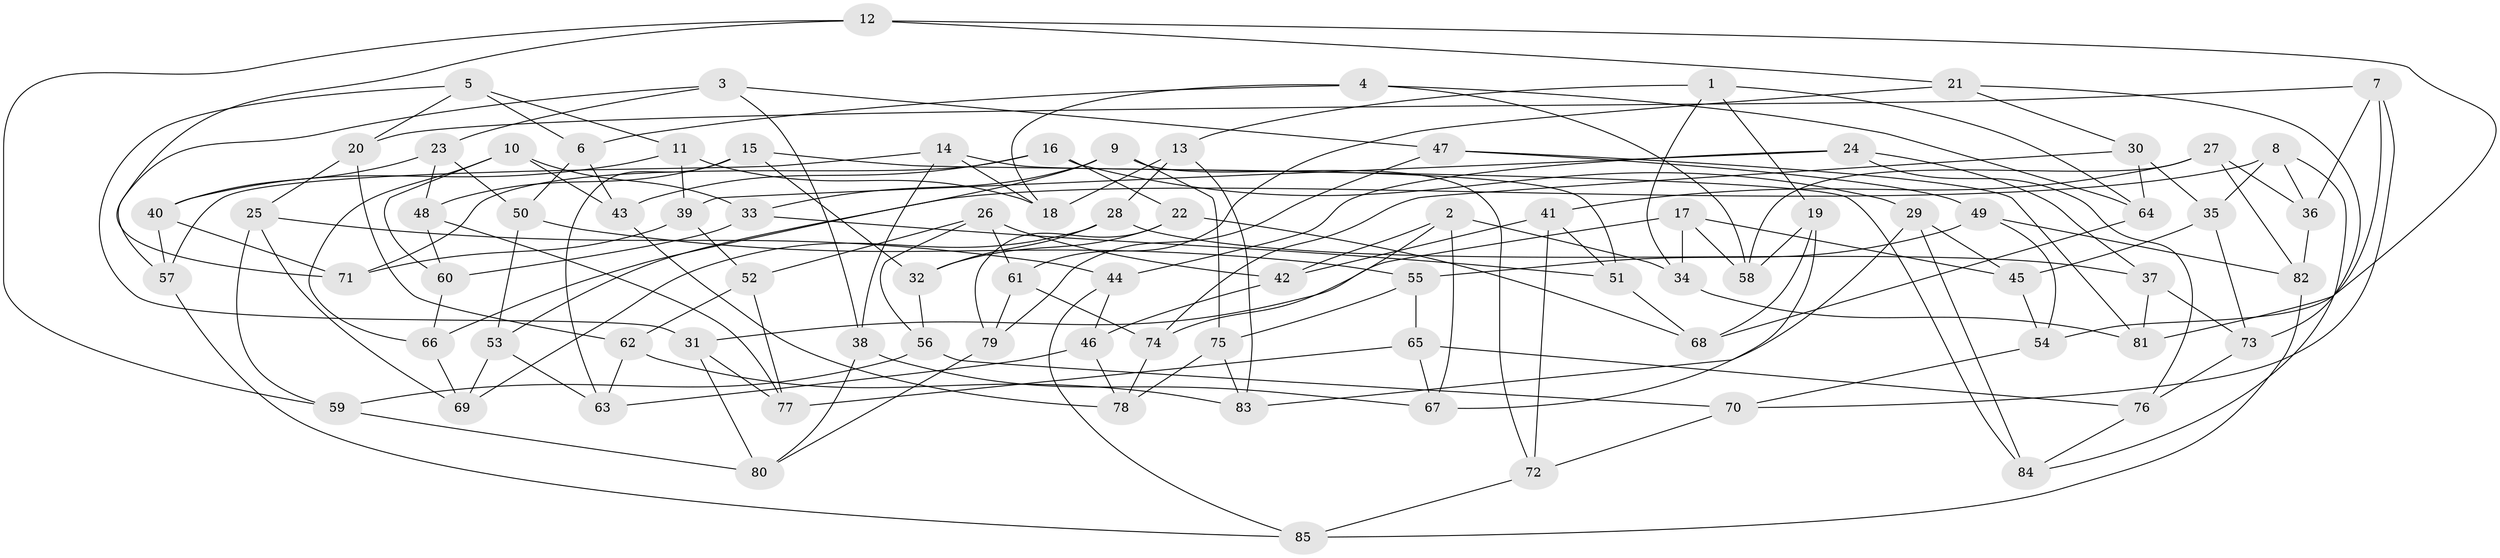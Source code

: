 // coarse degree distribution, {8: 0.17647058823529413, 6: 0.08823529411764706, 10: 0.08823529411764706, 11: 0.029411764705882353, 4: 0.35294117647058826, 5: 0.08823529411764706, 7: 0.08823529411764706, 9: 0.058823529411764705, 3: 0.029411764705882353}
// Generated by graph-tools (version 1.1) at 2025/20/03/04/25 18:20:48]
// undirected, 85 vertices, 170 edges
graph export_dot {
graph [start="1"]
  node [color=gray90,style=filled];
  1;
  2;
  3;
  4;
  5;
  6;
  7;
  8;
  9;
  10;
  11;
  12;
  13;
  14;
  15;
  16;
  17;
  18;
  19;
  20;
  21;
  22;
  23;
  24;
  25;
  26;
  27;
  28;
  29;
  30;
  31;
  32;
  33;
  34;
  35;
  36;
  37;
  38;
  39;
  40;
  41;
  42;
  43;
  44;
  45;
  46;
  47;
  48;
  49;
  50;
  51;
  52;
  53;
  54;
  55;
  56;
  57;
  58;
  59;
  60;
  61;
  62;
  63;
  64;
  65;
  66;
  67;
  68;
  69;
  70;
  71;
  72;
  73;
  74;
  75;
  76;
  77;
  78;
  79;
  80;
  81;
  82;
  83;
  84;
  85;
  1 -- 34;
  1 -- 19;
  1 -- 64;
  1 -- 13;
  2 -- 67;
  2 -- 34;
  2 -- 74;
  2 -- 42;
  3 -- 47;
  3 -- 57;
  3 -- 38;
  3 -- 23;
  4 -- 64;
  4 -- 18;
  4 -- 58;
  4 -- 6;
  5 -- 20;
  5 -- 6;
  5 -- 11;
  5 -- 31;
  6 -- 43;
  6 -- 50;
  7 -- 36;
  7 -- 81;
  7 -- 70;
  7 -- 20;
  8 -- 36;
  8 -- 84;
  8 -- 66;
  8 -- 35;
  9 -- 75;
  9 -- 53;
  9 -- 33;
  9 -- 72;
  10 -- 60;
  10 -- 43;
  10 -- 66;
  10 -- 33;
  11 -- 39;
  11 -- 18;
  11 -- 40;
  12 -- 21;
  12 -- 59;
  12 -- 71;
  12 -- 54;
  13 -- 83;
  13 -- 18;
  13 -- 28;
  14 -- 51;
  14 -- 38;
  14 -- 18;
  14 -- 57;
  15 -- 32;
  15 -- 84;
  15 -- 63;
  15 -- 48;
  16 -- 22;
  16 -- 43;
  16 -- 29;
  16 -- 71;
  17 -- 34;
  17 -- 31;
  17 -- 58;
  17 -- 45;
  19 -- 68;
  19 -- 58;
  19 -- 67;
  20 -- 25;
  20 -- 62;
  21 -- 73;
  21 -- 61;
  21 -- 30;
  22 -- 32;
  22 -- 68;
  22 -- 79;
  23 -- 40;
  23 -- 48;
  23 -- 50;
  24 -- 76;
  24 -- 44;
  24 -- 37;
  24 -- 39;
  25 -- 69;
  25 -- 44;
  25 -- 59;
  26 -- 56;
  26 -- 52;
  26 -- 61;
  26 -- 42;
  27 -- 82;
  27 -- 36;
  27 -- 41;
  27 -- 58;
  28 -- 32;
  28 -- 37;
  28 -- 69;
  29 -- 84;
  29 -- 83;
  29 -- 45;
  30 -- 64;
  30 -- 74;
  30 -- 35;
  31 -- 77;
  31 -- 80;
  32 -- 56;
  33 -- 60;
  33 -- 51;
  34 -- 81;
  35 -- 45;
  35 -- 73;
  36 -- 82;
  37 -- 81;
  37 -- 73;
  38 -- 80;
  38 -- 67;
  39 -- 71;
  39 -- 52;
  40 -- 57;
  40 -- 71;
  41 -- 42;
  41 -- 51;
  41 -- 72;
  42 -- 46;
  43 -- 78;
  44 -- 85;
  44 -- 46;
  45 -- 54;
  46 -- 63;
  46 -- 78;
  47 -- 49;
  47 -- 79;
  47 -- 81;
  48 -- 77;
  48 -- 60;
  49 -- 82;
  49 -- 55;
  49 -- 54;
  50 -- 53;
  50 -- 55;
  51 -- 68;
  52 -- 62;
  52 -- 77;
  53 -- 63;
  53 -- 69;
  54 -- 70;
  55 -- 65;
  55 -- 75;
  56 -- 59;
  56 -- 70;
  57 -- 85;
  59 -- 80;
  60 -- 66;
  61 -- 79;
  61 -- 74;
  62 -- 83;
  62 -- 63;
  64 -- 68;
  65 -- 67;
  65 -- 76;
  65 -- 77;
  66 -- 69;
  70 -- 72;
  72 -- 85;
  73 -- 76;
  74 -- 78;
  75 -- 83;
  75 -- 78;
  76 -- 84;
  79 -- 80;
  82 -- 85;
}
